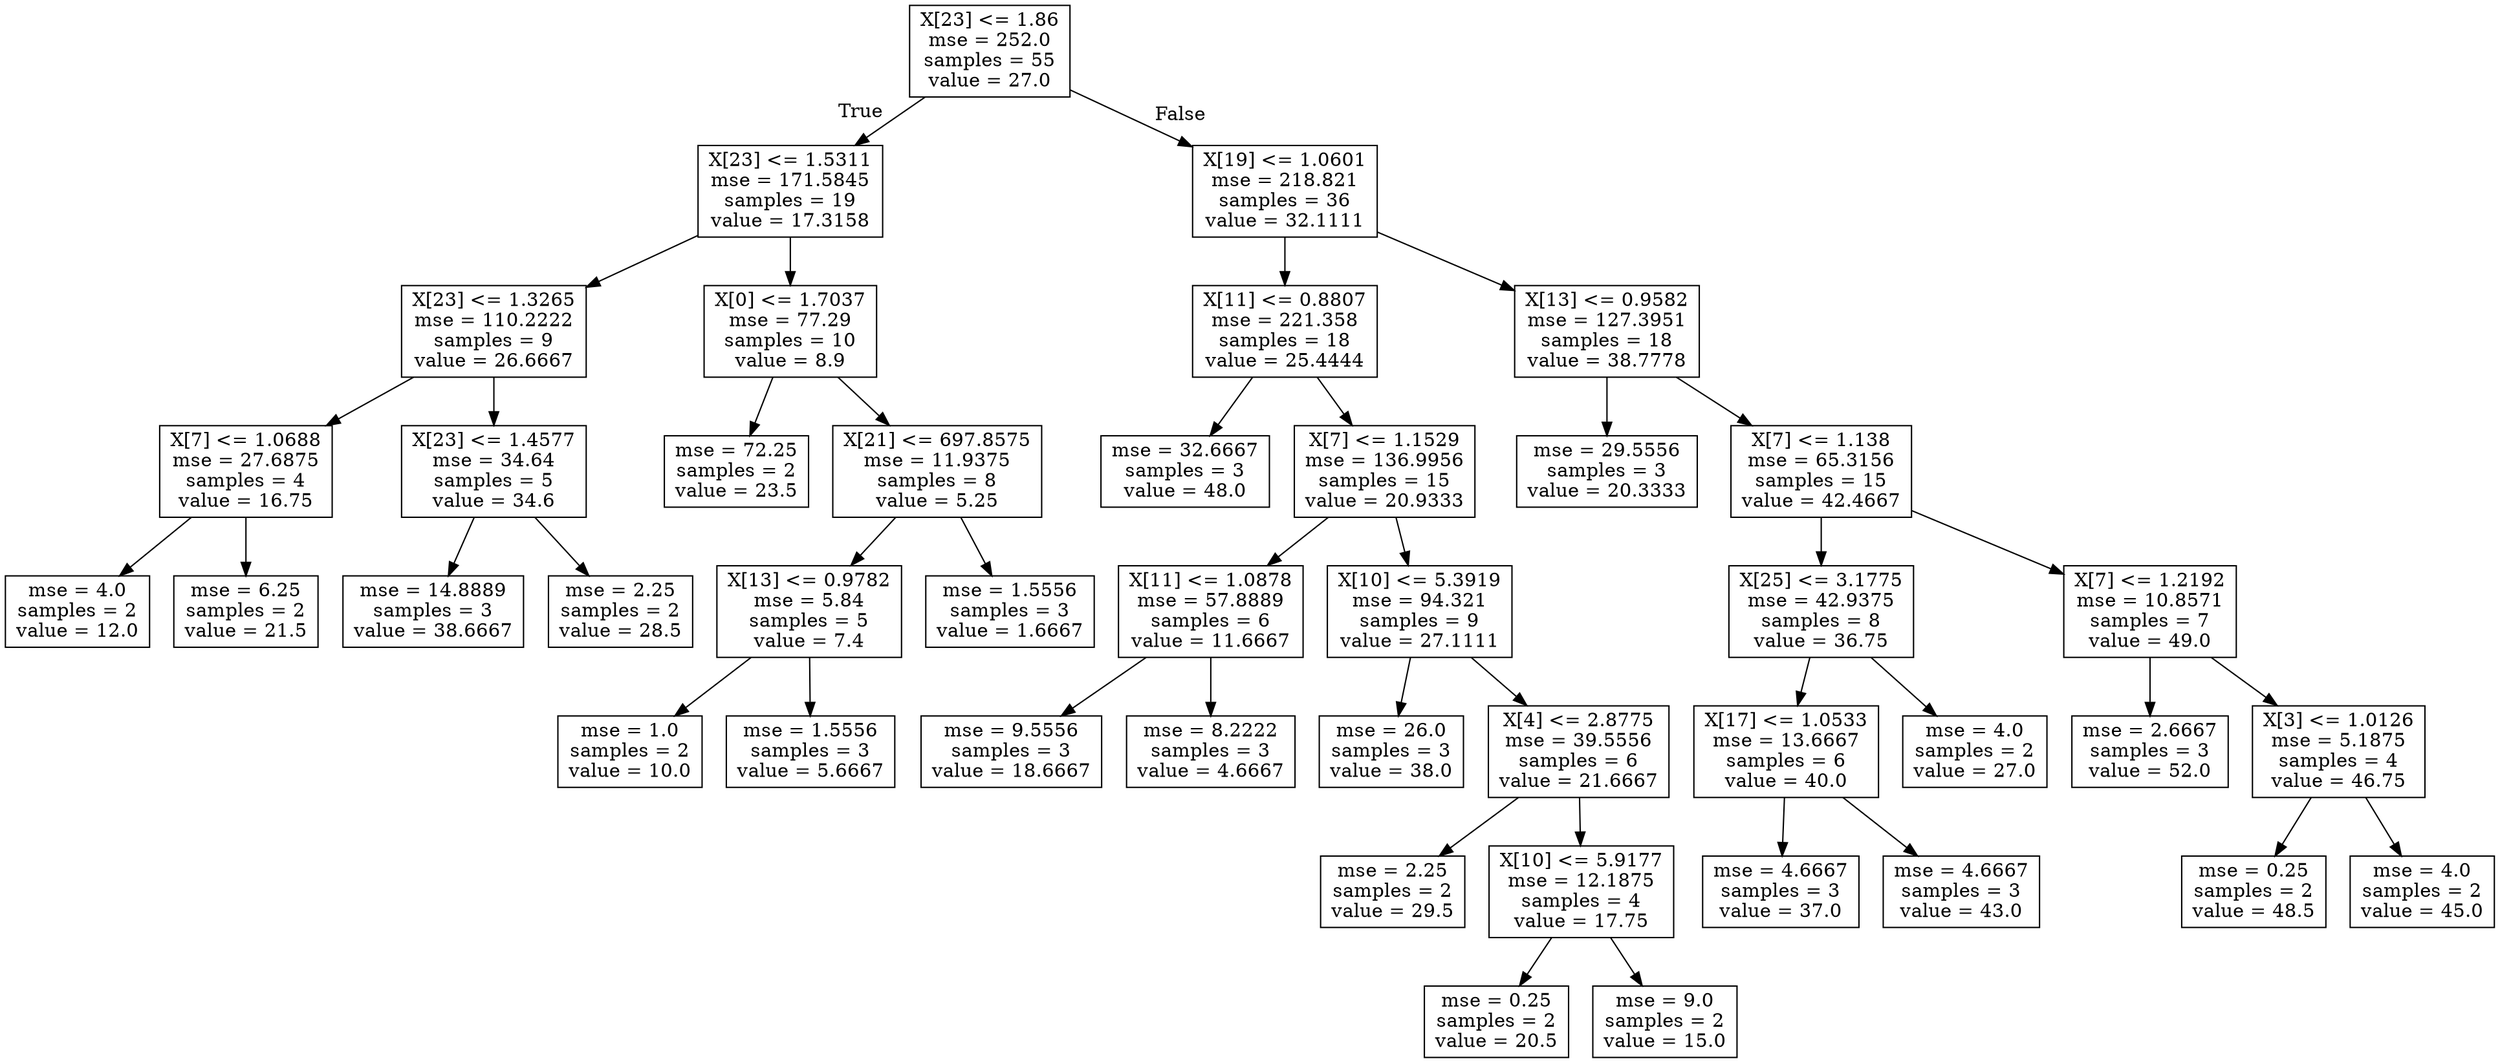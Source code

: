 digraph Tree {
node [shape=box] ;
0 [label="X[23] <= 1.86\nmse = 252.0\nsamples = 55\nvalue = 27.0"] ;
1 [label="X[23] <= 1.5311\nmse = 171.5845\nsamples = 19\nvalue = 17.3158"] ;
0 -> 1 [labeldistance=2.5, labelangle=45, headlabel="True"] ;
2 [label="X[23] <= 1.3265\nmse = 110.2222\nsamples = 9\nvalue = 26.6667"] ;
1 -> 2 ;
3 [label="X[7] <= 1.0688\nmse = 27.6875\nsamples = 4\nvalue = 16.75"] ;
2 -> 3 ;
4 [label="mse = 4.0\nsamples = 2\nvalue = 12.0"] ;
3 -> 4 ;
5 [label="mse = 6.25\nsamples = 2\nvalue = 21.5"] ;
3 -> 5 ;
6 [label="X[23] <= 1.4577\nmse = 34.64\nsamples = 5\nvalue = 34.6"] ;
2 -> 6 ;
7 [label="mse = 14.8889\nsamples = 3\nvalue = 38.6667"] ;
6 -> 7 ;
8 [label="mse = 2.25\nsamples = 2\nvalue = 28.5"] ;
6 -> 8 ;
9 [label="X[0] <= 1.7037\nmse = 77.29\nsamples = 10\nvalue = 8.9"] ;
1 -> 9 ;
10 [label="mse = 72.25\nsamples = 2\nvalue = 23.5"] ;
9 -> 10 ;
11 [label="X[21] <= 697.8575\nmse = 11.9375\nsamples = 8\nvalue = 5.25"] ;
9 -> 11 ;
12 [label="X[13] <= 0.9782\nmse = 5.84\nsamples = 5\nvalue = 7.4"] ;
11 -> 12 ;
13 [label="mse = 1.0\nsamples = 2\nvalue = 10.0"] ;
12 -> 13 ;
14 [label="mse = 1.5556\nsamples = 3\nvalue = 5.6667"] ;
12 -> 14 ;
15 [label="mse = 1.5556\nsamples = 3\nvalue = 1.6667"] ;
11 -> 15 ;
16 [label="X[19] <= 1.0601\nmse = 218.821\nsamples = 36\nvalue = 32.1111"] ;
0 -> 16 [labeldistance=2.5, labelangle=-45, headlabel="False"] ;
17 [label="X[11] <= 0.8807\nmse = 221.358\nsamples = 18\nvalue = 25.4444"] ;
16 -> 17 ;
18 [label="mse = 32.6667\nsamples = 3\nvalue = 48.0"] ;
17 -> 18 ;
19 [label="X[7] <= 1.1529\nmse = 136.9956\nsamples = 15\nvalue = 20.9333"] ;
17 -> 19 ;
20 [label="X[11] <= 1.0878\nmse = 57.8889\nsamples = 6\nvalue = 11.6667"] ;
19 -> 20 ;
21 [label="mse = 9.5556\nsamples = 3\nvalue = 18.6667"] ;
20 -> 21 ;
22 [label="mse = 8.2222\nsamples = 3\nvalue = 4.6667"] ;
20 -> 22 ;
23 [label="X[10] <= 5.3919\nmse = 94.321\nsamples = 9\nvalue = 27.1111"] ;
19 -> 23 ;
24 [label="mse = 26.0\nsamples = 3\nvalue = 38.0"] ;
23 -> 24 ;
25 [label="X[4] <= 2.8775\nmse = 39.5556\nsamples = 6\nvalue = 21.6667"] ;
23 -> 25 ;
26 [label="mse = 2.25\nsamples = 2\nvalue = 29.5"] ;
25 -> 26 ;
27 [label="X[10] <= 5.9177\nmse = 12.1875\nsamples = 4\nvalue = 17.75"] ;
25 -> 27 ;
28 [label="mse = 0.25\nsamples = 2\nvalue = 20.5"] ;
27 -> 28 ;
29 [label="mse = 9.0\nsamples = 2\nvalue = 15.0"] ;
27 -> 29 ;
30 [label="X[13] <= 0.9582\nmse = 127.3951\nsamples = 18\nvalue = 38.7778"] ;
16 -> 30 ;
31 [label="mse = 29.5556\nsamples = 3\nvalue = 20.3333"] ;
30 -> 31 ;
32 [label="X[7] <= 1.138\nmse = 65.3156\nsamples = 15\nvalue = 42.4667"] ;
30 -> 32 ;
33 [label="X[25] <= 3.1775\nmse = 42.9375\nsamples = 8\nvalue = 36.75"] ;
32 -> 33 ;
34 [label="X[17] <= 1.0533\nmse = 13.6667\nsamples = 6\nvalue = 40.0"] ;
33 -> 34 ;
35 [label="mse = 4.6667\nsamples = 3\nvalue = 37.0"] ;
34 -> 35 ;
36 [label="mse = 4.6667\nsamples = 3\nvalue = 43.0"] ;
34 -> 36 ;
37 [label="mse = 4.0\nsamples = 2\nvalue = 27.0"] ;
33 -> 37 ;
38 [label="X[7] <= 1.2192\nmse = 10.8571\nsamples = 7\nvalue = 49.0"] ;
32 -> 38 ;
39 [label="mse = 2.6667\nsamples = 3\nvalue = 52.0"] ;
38 -> 39 ;
40 [label="X[3] <= 1.0126\nmse = 5.1875\nsamples = 4\nvalue = 46.75"] ;
38 -> 40 ;
41 [label="mse = 0.25\nsamples = 2\nvalue = 48.5"] ;
40 -> 41 ;
42 [label="mse = 4.0\nsamples = 2\nvalue = 45.0"] ;
40 -> 42 ;
}